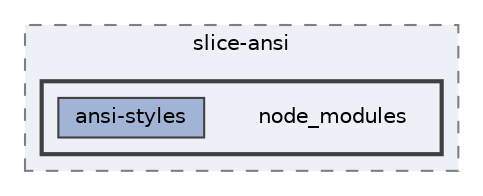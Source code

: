 digraph "C:/Users/arisc/OneDrive/Documents/GitHub/FINAL/EcoEats-Project/node_modules/slice-ansi/node_modules"
{
 // LATEX_PDF_SIZE
  bgcolor="transparent";
  edge [fontname=Helvetica,fontsize=10,labelfontname=Helvetica,labelfontsize=10];
  node [fontname=Helvetica,fontsize=10,shape=box,height=0.2,width=0.4];
  compound=true
  subgraph clusterdir_0a6d701c3ba6664aaedd0579b1d1eb65 {
    graph [ bgcolor="#edf0f7", pencolor="grey50", label="slice-ansi", fontname=Helvetica,fontsize=10 style="filled,dashed", URL="dir_0a6d701c3ba6664aaedd0579b1d1eb65.html",tooltip=""]
  subgraph clusterdir_db6fd283e79f3c396bc212dec02c4ccf {
    graph [ bgcolor="#edf0f7", pencolor="grey25", label="", fontname=Helvetica,fontsize=10 style="filled,bold", URL="dir_db6fd283e79f3c396bc212dec02c4ccf.html",tooltip=""]
    dir_db6fd283e79f3c396bc212dec02c4ccf [shape=plaintext, label="node_modules"];
  dir_49078fff209f2f09fce5be636a6b0fef [label="ansi-styles", fillcolor="#a2b4d6", color="grey25", style="filled", URL="dir_49078fff209f2f09fce5be636a6b0fef.html",tooltip=""];
  }
  }
}
